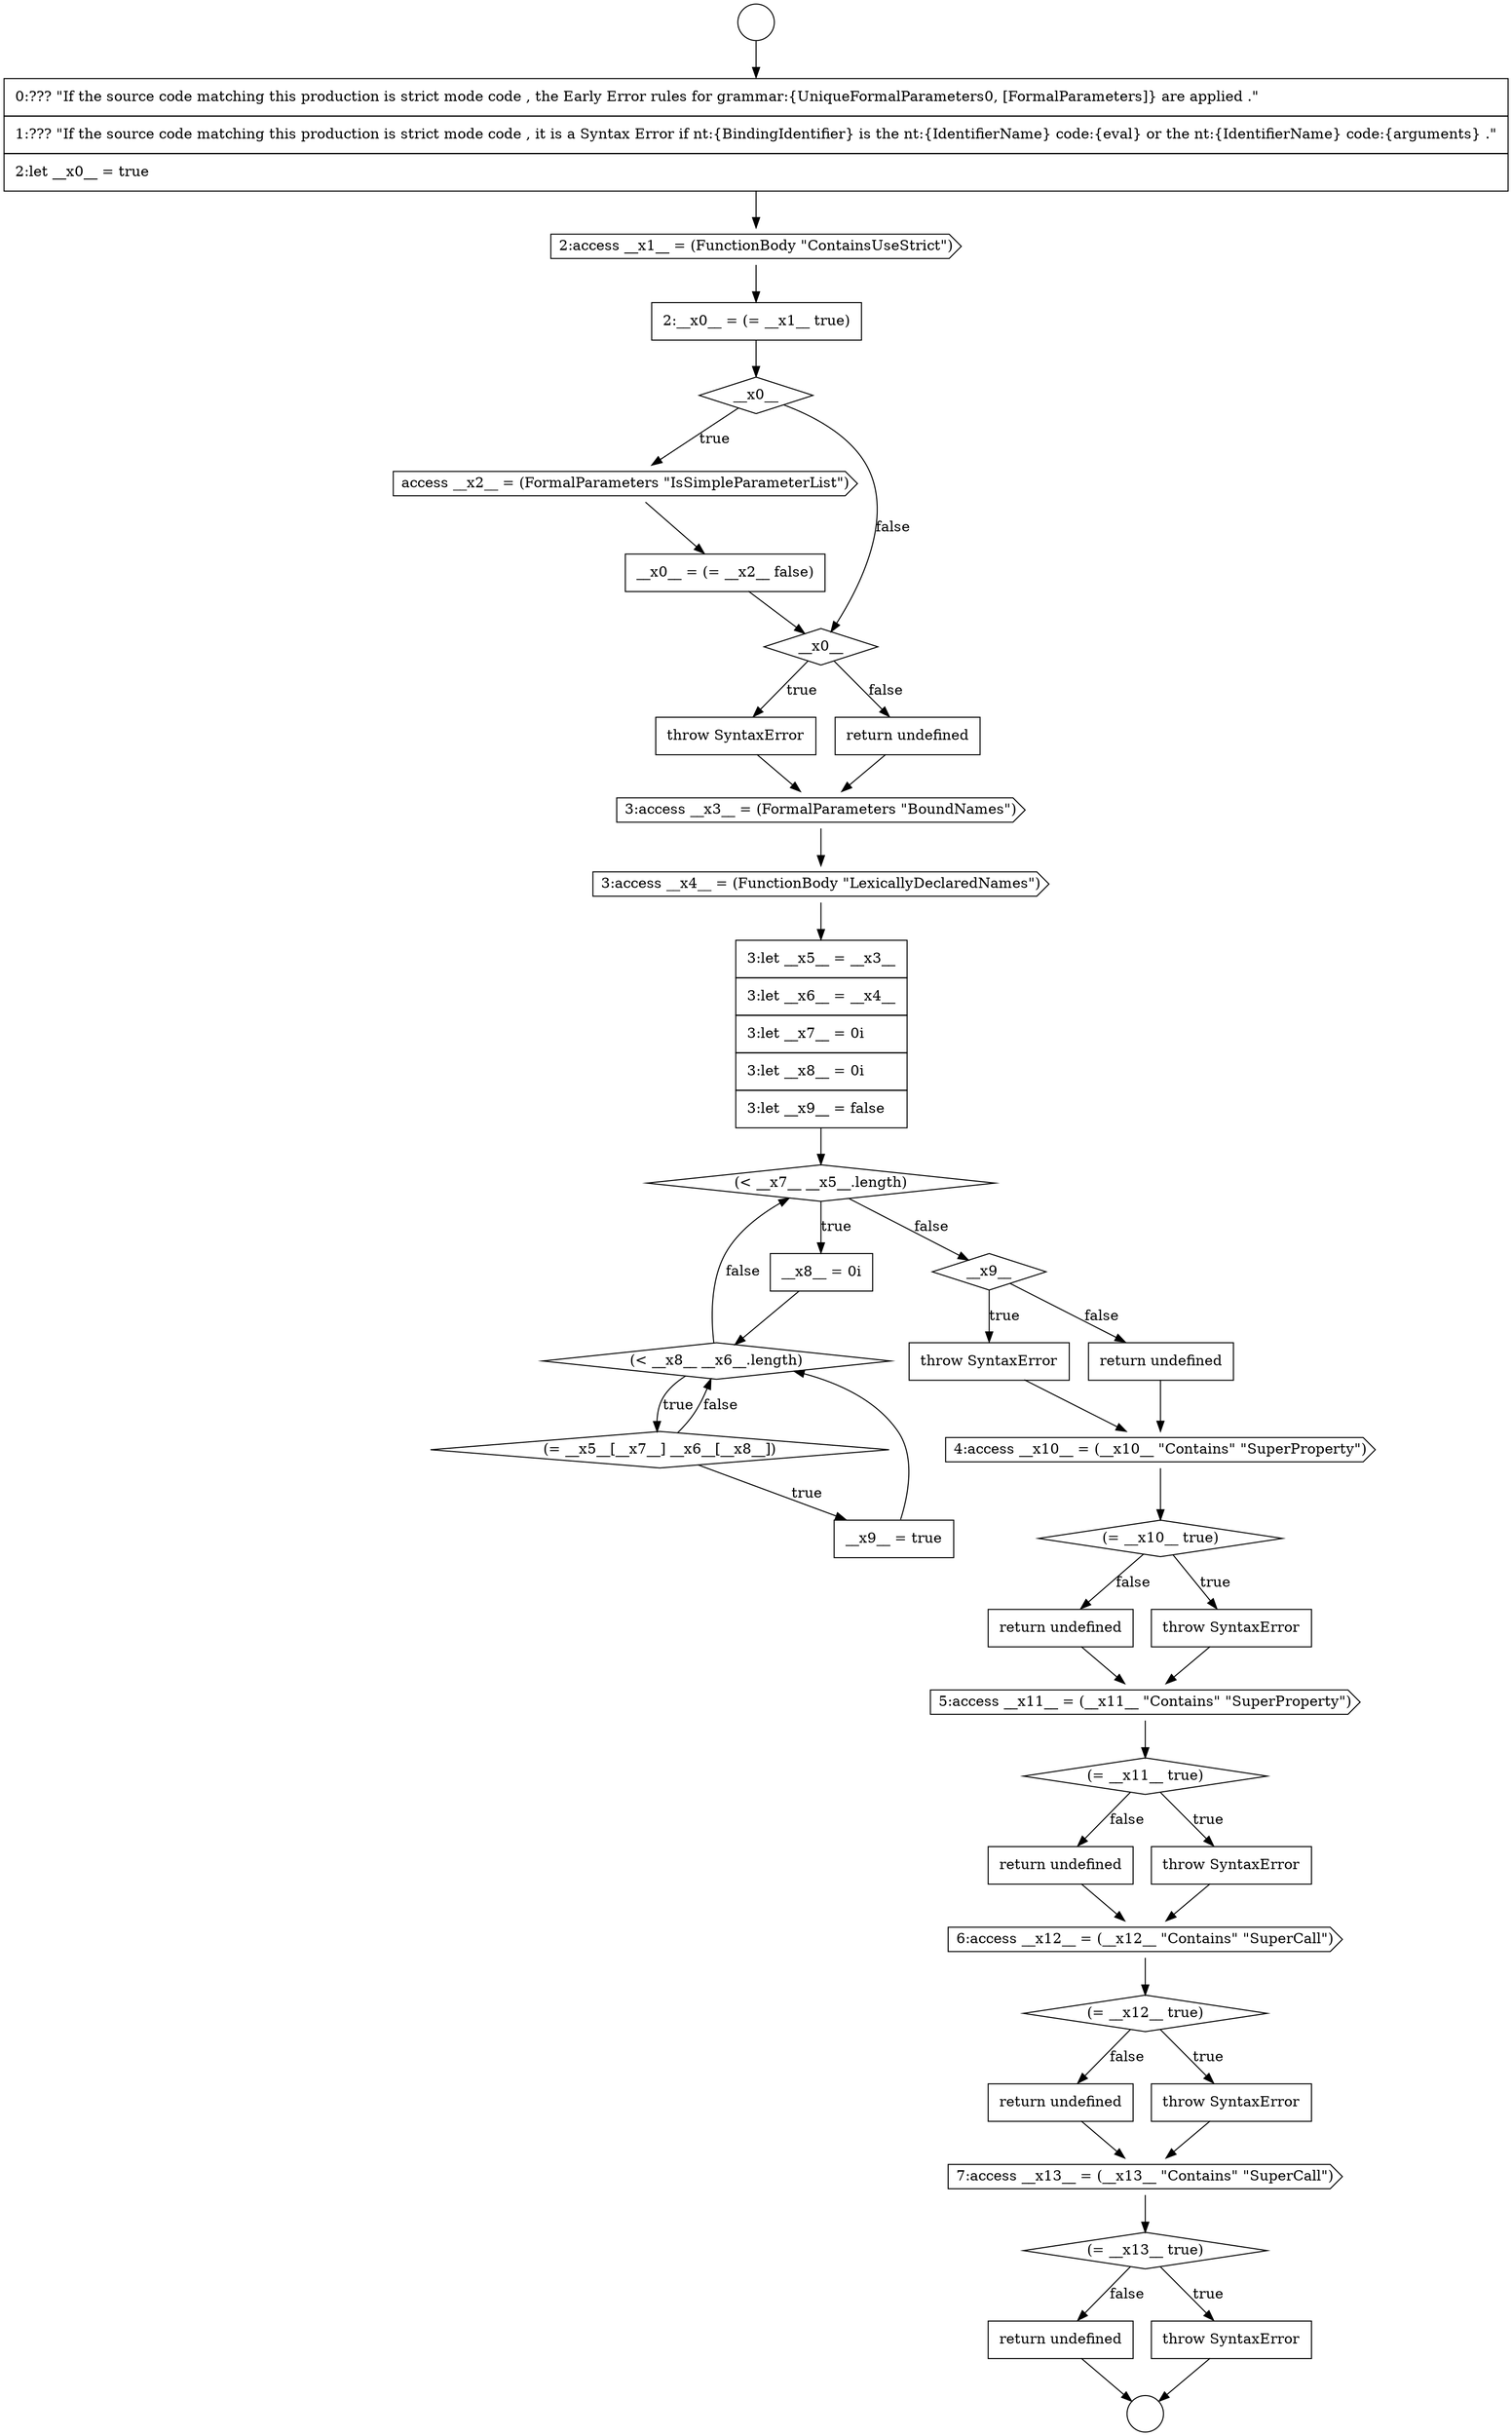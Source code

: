 digraph {
  node17449 [shape=none, margin=0, label=<<font color="black">
    <table border="0" cellborder="1" cellspacing="0" cellpadding="10">
      <tr><td align="left">return undefined</td></tr>
    </table>
  </font>> color="black" fillcolor="white" style=filled]
  node17432 [shape=cds, label=<<font color="black">3:access __x4__ = (FunctionBody &quot;LexicallyDeclaredNames&quot;)</font>> color="black" fillcolor="white" style=filled]
  node17453 [shape=none, margin=0, label=<<font color="black">
    <table border="0" cellborder="1" cellspacing="0" cellpadding="10">
      <tr><td align="left">return undefined</td></tr>
    </table>
  </font>> color="black" fillcolor="white" style=filled]
  node17423 [shape=cds, label=<<font color="black">2:access __x1__ = (FunctionBody &quot;ContainsUseStrict&quot;)</font>> color="black" fillcolor="white" style=filled]
  node17440 [shape=none, margin=0, label=<<font color="black">
    <table border="0" cellborder="1" cellspacing="0" cellpadding="10">
      <tr><td align="left">throw SyntaxError</td></tr>
    </table>
  </font>> color="black" fillcolor="white" style=filled]
  node17445 [shape=none, margin=0, label=<<font color="black">
    <table border="0" cellborder="1" cellspacing="0" cellpadding="10">
      <tr><td align="left">return undefined</td></tr>
    </table>
  </font>> color="black" fillcolor="white" style=filled]
  node17426 [shape=cds, label=<<font color="black">access __x2__ = (FormalParameters &quot;IsSimpleParameterList&quot;)</font>> color="black" fillcolor="white" style=filled]
  node17451 [shape=diamond, label=<<font color="black">(= __x12__ true)</font>> color="black" fillcolor="white" style=filled]
  node17448 [shape=none, margin=0, label=<<font color="black">
    <table border="0" cellborder="1" cellspacing="0" cellpadding="10">
      <tr><td align="left">throw SyntaxError</td></tr>
    </table>
  </font>> color="black" fillcolor="white" style=filled]
  node17435 [shape=none, margin=0, label=<<font color="black">
    <table border="0" cellborder="1" cellspacing="0" cellpadding="10">
      <tr><td align="left">__x8__ = 0i</td></tr>
    </table>
  </font>> color="black" fillcolor="white" style=filled]
  node17455 [shape=diamond, label=<<font color="black">(= __x13__ true)</font>> color="black" fillcolor="white" style=filled]
  node17421 [shape=circle label=" " color="black" fillcolor="white" style=filled]
  node17447 [shape=diamond, label=<<font color="black">(= __x11__ true)</font>> color="black" fillcolor="white" style=filled]
  node17431 [shape=cds, label=<<font color="black">3:access __x3__ = (FormalParameters &quot;BoundNames&quot;)</font>> color="black" fillcolor="white" style=filled]
  node17443 [shape=diamond, label=<<font color="black">(= __x10__ true)</font>> color="black" fillcolor="white" style=filled]
  node17437 [shape=diamond, label=<<font color="black">(= __x5__[__x7__] __x6__[__x8__])</font>> color="black" fillcolor="white" style=filled]
  node17424 [shape=none, margin=0, label=<<font color="black">
    <table border="0" cellborder="1" cellspacing="0" cellpadding="10">
      <tr><td align="left">2:__x0__ = (= __x1__ true)</td></tr>
    </table>
  </font>> color="black" fillcolor="white" style=filled]
  node17446 [shape=cds, label=<<font color="black">5:access __x11__ = (__x11__ &quot;Contains&quot; &quot;SuperProperty&quot;)</font>> color="black" fillcolor="white" style=filled]
  node17433 [shape=none, margin=0, label=<<font color="black">
    <table border="0" cellborder="1" cellspacing="0" cellpadding="10">
      <tr><td align="left">3:let __x5__ = __x3__</td></tr>
      <tr><td align="left">3:let __x6__ = __x4__</td></tr>
      <tr><td align="left">3:let __x7__ = 0i</td></tr>
      <tr><td align="left">3:let __x8__ = 0i</td></tr>
      <tr><td align="left">3:let __x9__ = false</td></tr>
    </table>
  </font>> color="black" fillcolor="white" style=filled]
  node17428 [shape=diamond, label=<<font color="black">__x0__</font>> color="black" fillcolor="white" style=filled]
  node17425 [shape=diamond, label=<<font color="black">__x0__</font>> color="black" fillcolor="white" style=filled]
  node17420 [shape=circle label=" " color="black" fillcolor="white" style=filled]
  node17442 [shape=cds, label=<<font color="black">4:access __x10__ = (__x10__ &quot;Contains&quot; &quot;SuperProperty&quot;)</font>> color="black" fillcolor="white" style=filled]
  node17450 [shape=cds, label=<<font color="black">6:access __x12__ = (__x12__ &quot;Contains&quot; &quot;SuperCall&quot;)</font>> color="black" fillcolor="white" style=filled]
  node17429 [shape=none, margin=0, label=<<font color="black">
    <table border="0" cellborder="1" cellspacing="0" cellpadding="10">
      <tr><td align="left">throw SyntaxError</td></tr>
    </table>
  </font>> color="black" fillcolor="white" style=filled]
  node17454 [shape=cds, label=<<font color="black">7:access __x13__ = (__x13__ &quot;Contains&quot; &quot;SuperCall&quot;)</font>> color="black" fillcolor="white" style=filled]
  node17436 [shape=diamond, label=<<font color="black">(&lt; __x8__ __x6__.length)</font>> color="black" fillcolor="white" style=filled]
  node17439 [shape=diamond, label=<<font color="black">__x9__</font>> color="black" fillcolor="white" style=filled]
  node17422 [shape=none, margin=0, label=<<font color="black">
    <table border="0" cellborder="1" cellspacing="0" cellpadding="10">
      <tr><td align="left">0:??? &quot;If the source code matching this production is strict mode code , the Early Error rules for grammar:{UniqueFormalParameters0, [FormalParameters]} are applied .&quot;</td></tr>
      <tr><td align="left">1:??? &quot;If the source code matching this production is strict mode code , it is a Syntax Error if nt:{BindingIdentifier} is the nt:{IdentifierName} code:{eval} or the nt:{IdentifierName} code:{arguments} .&quot;</td></tr>
      <tr><td align="left">2:let __x0__ = true</td></tr>
    </table>
  </font>> color="black" fillcolor="white" style=filled]
  node17444 [shape=none, margin=0, label=<<font color="black">
    <table border="0" cellborder="1" cellspacing="0" cellpadding="10">
      <tr><td align="left">throw SyntaxError</td></tr>
    </table>
  </font>> color="black" fillcolor="white" style=filled]
  node17430 [shape=none, margin=0, label=<<font color="black">
    <table border="0" cellborder="1" cellspacing="0" cellpadding="10">
      <tr><td align="left">return undefined</td></tr>
    </table>
  </font>> color="black" fillcolor="white" style=filled]
  node17452 [shape=none, margin=0, label=<<font color="black">
    <table border="0" cellborder="1" cellspacing="0" cellpadding="10">
      <tr><td align="left">throw SyntaxError</td></tr>
    </table>
  </font>> color="black" fillcolor="white" style=filled]
  node17438 [shape=none, margin=0, label=<<font color="black">
    <table border="0" cellborder="1" cellspacing="0" cellpadding="10">
      <tr><td align="left">__x9__ = true</td></tr>
    </table>
  </font>> color="black" fillcolor="white" style=filled]
  node17457 [shape=none, margin=0, label=<<font color="black">
    <table border="0" cellborder="1" cellspacing="0" cellpadding="10">
      <tr><td align="left">return undefined</td></tr>
    </table>
  </font>> color="black" fillcolor="white" style=filled]
  node17427 [shape=none, margin=0, label=<<font color="black">
    <table border="0" cellborder="1" cellspacing="0" cellpadding="10">
      <tr><td align="left">__x0__ = (= __x2__ false)</td></tr>
    </table>
  </font>> color="black" fillcolor="white" style=filled]
  node17434 [shape=diamond, label=<<font color="black">(&lt; __x7__ __x5__.length)</font>> color="black" fillcolor="white" style=filled]
  node17441 [shape=none, margin=0, label=<<font color="black">
    <table border="0" cellborder="1" cellspacing="0" cellpadding="10">
      <tr><td align="left">return undefined</td></tr>
    </table>
  </font>> color="black" fillcolor="white" style=filled]
  node17456 [shape=none, margin=0, label=<<font color="black">
    <table border="0" cellborder="1" cellspacing="0" cellpadding="10">
      <tr><td align="left">throw SyntaxError</td></tr>
    </table>
  </font>> color="black" fillcolor="white" style=filled]
  node17453 -> node17454 [ color="black"]
  node17445 -> node17446 [ color="black"]
  node17422 -> node17423 [ color="black"]
  node17425 -> node17426 [label=<<font color="black">true</font>> color="black"]
  node17425 -> node17428 [label=<<font color="black">false</font>> color="black"]
  node17446 -> node17447 [ color="black"]
  node17427 -> node17428 [ color="black"]
  node17433 -> node17434 [ color="black"]
  node17432 -> node17433 [ color="black"]
  node17424 -> node17425 [ color="black"]
  node17438 -> node17436 [ color="black"]
  node17448 -> node17450 [ color="black"]
  node17454 -> node17455 [ color="black"]
  node17436 -> node17437 [label=<<font color="black">true</font>> color="black"]
  node17436 -> node17434 [label=<<font color="black">false</font>> color="black"]
  node17444 -> node17446 [ color="black"]
  node17439 -> node17440 [label=<<font color="black">true</font>> color="black"]
  node17439 -> node17441 [label=<<font color="black">false</font>> color="black"]
  node17429 -> node17431 [ color="black"]
  node17426 -> node17427 [ color="black"]
  node17456 -> node17421 [ color="black"]
  node17442 -> node17443 [ color="black"]
  node17452 -> node17454 [ color="black"]
  node17450 -> node17451 [ color="black"]
  node17423 -> node17424 [ color="black"]
  node17430 -> node17431 [ color="black"]
  node17420 -> node17422 [ color="black"]
  node17443 -> node17444 [label=<<font color="black">true</font>> color="black"]
  node17443 -> node17445 [label=<<font color="black">false</font>> color="black"]
  node17437 -> node17438 [label=<<font color="black">true</font>> color="black"]
  node17437 -> node17436 [label=<<font color="black">false</font>> color="black"]
  node17435 -> node17436 [ color="black"]
  node17434 -> node17435 [label=<<font color="black">true</font>> color="black"]
  node17434 -> node17439 [label=<<font color="black">false</font>> color="black"]
  node17428 -> node17429 [label=<<font color="black">true</font>> color="black"]
  node17428 -> node17430 [label=<<font color="black">false</font>> color="black"]
  node17457 -> node17421 [ color="black"]
  node17441 -> node17442 [ color="black"]
  node17455 -> node17456 [label=<<font color="black">true</font>> color="black"]
  node17455 -> node17457 [label=<<font color="black">false</font>> color="black"]
  node17449 -> node17450 [ color="black"]
  node17447 -> node17448 [label=<<font color="black">true</font>> color="black"]
  node17447 -> node17449 [label=<<font color="black">false</font>> color="black"]
  node17431 -> node17432 [ color="black"]
  node17440 -> node17442 [ color="black"]
  node17451 -> node17452 [label=<<font color="black">true</font>> color="black"]
  node17451 -> node17453 [label=<<font color="black">false</font>> color="black"]
}
